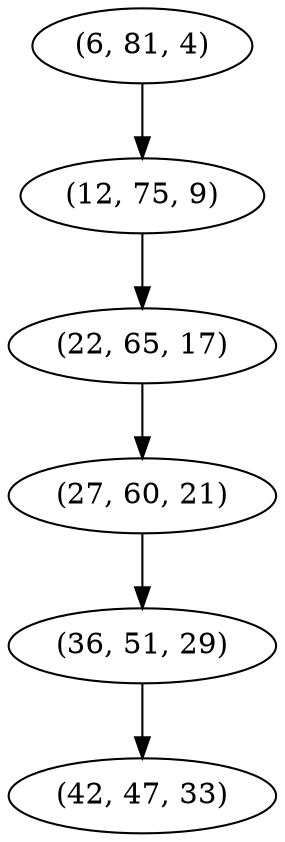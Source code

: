 digraph tree {
    "(6, 81, 4)";
    "(12, 75, 9)";
    "(22, 65, 17)";
    "(27, 60, 21)";
    "(36, 51, 29)";
    "(42, 47, 33)";
    "(6, 81, 4)" -> "(12, 75, 9)";
    "(12, 75, 9)" -> "(22, 65, 17)";
    "(22, 65, 17)" -> "(27, 60, 21)";
    "(27, 60, 21)" -> "(36, 51, 29)";
    "(36, 51, 29)" -> "(42, 47, 33)";
}

